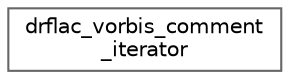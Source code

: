 digraph "Graphical Class Hierarchy"
{
 // LATEX_PDF_SIZE
  bgcolor="transparent";
  edge [fontname=Helvetica,fontsize=10,labelfontname=Helvetica,labelfontsize=10];
  node [fontname=Helvetica,fontsize=10,shape=box,height=0.2,width=0.4];
  rankdir="LR";
  Node0 [id="Node000000",label="drflac_vorbis_comment\l_iterator",height=0.2,width=0.4,color="grey40", fillcolor="white", style="filled",URL="$structdrflac__vorbis__comment__iterator.html",tooltip=" "];
}
